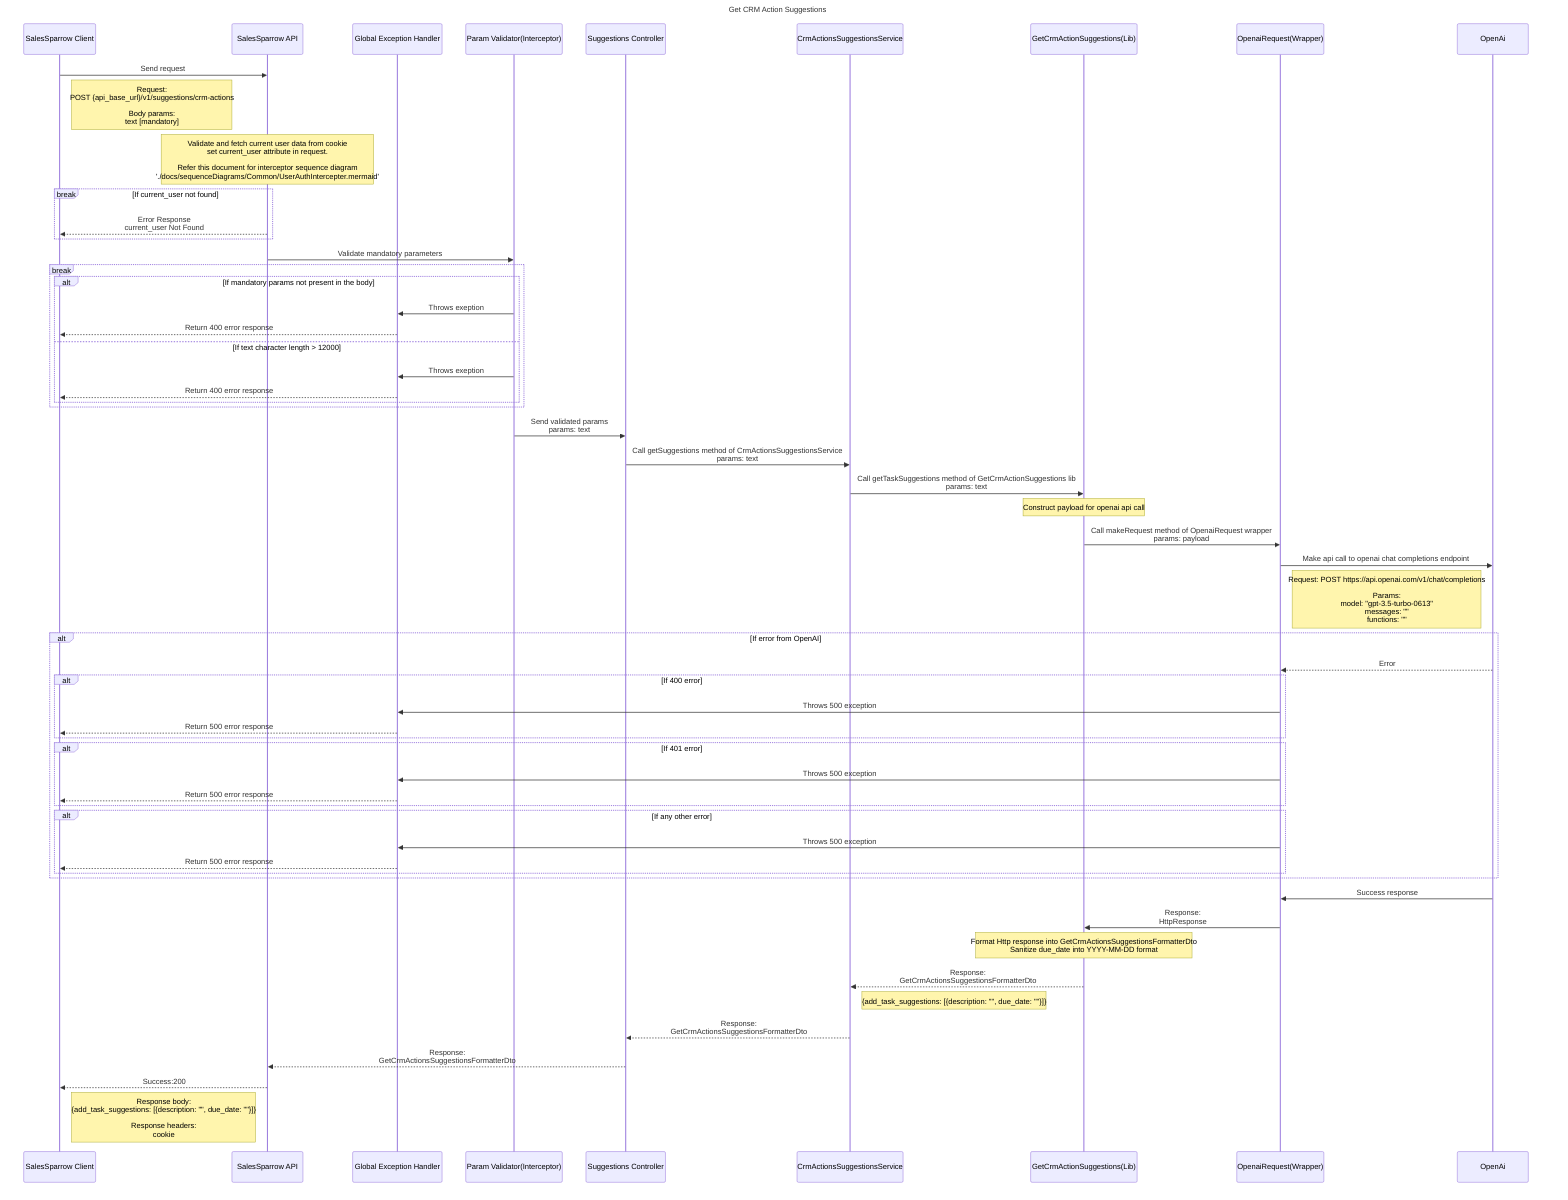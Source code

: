 sequenceDiagram
  title Get CRM Action Suggestions
    participant ui as SalesSparrow Client
    participant api as SalesSparrow API
    participant exceptionHandler as Global Exception Handler
    participant validator as Param Validator(Interceptor)
    participant controller as Suggestions Controller
    participant service as CrmActionsSuggestionsService
    participant lib as GetCrmActionSuggestions(Lib)
    participant wrapper as OpenaiRequest(Wrapper)
    participant openai as OpenAi

    ui->>api:  Send request 
    note right of ui: Request: <br>POST {api_base_url}/v1/suggestions/crm-actions<br><br>Body params: <br>text [mandatory]


    note over api: Validate and fetch current user data from cookie<br>set current_user attribute in request.<br><br>Refer this document for interceptor sequence diagram <br> './docs/sequenceDiagrams/Common/UserAuthIntercepter.mermaid'
    break If current_user not found
        api-->>ui: Error Response<br>current_user Not Found
    end

    api->>validator: Validate mandatory parameters

   break 
        alt If mandatory params not present in the body
            validator->>exceptionHandler: Throws exeption
            exceptionHandler-->>ui:Return 400 error response
        else If text character length > 12000
            validator->>exceptionHandler: Throws exeption
            exceptionHandler-->>ui:Return 400 error response
        end
    end

    validator->>controller: Send validated params<br>params: text
    
    controller->>service: Call getSuggestions method of CrmActionsSuggestionsService<br> params: text

    service->>lib: Call getTaskSuggestions method of GetCrmActionSuggestions lib<br>params: text
    note over lib: Construct payload for openai api call

    lib->>wrapper: Call makeRequest method of OpenaiRequest wrapper<br>params: payload

    wrapper->>openai: Make api call to openai chat completions endpoint
    note right of wrapper: Request: POST https://api.openai.com/v1/chat/completions <br><br>Params: <br> model: "gpt-3.5-turbo-0613" <br> messages: "" <br> functions: "" 
    
    alt If error from OpenAI
        openai-->>wrapper: Error
        alt If 400 error
            wrapper->>exceptionHandler: Throws 500 exception
            exceptionHandler-->>ui: Return 500 error response
        end

        alt If 401 error
            wrapper->>exceptionHandler: Throws 500 exception
            exceptionHandler-->>ui: Return 500 error response
        end

        alt If any other error
            wrapper->>exceptionHandler: Throws 500 exception
            exceptionHandler-->>ui: Return 500 error response
        end
    end

    openai->>wrapper: Success response
    wrapper->>lib: Response:<br>HttpResponse 

    note over lib: Format Http response into GetCrmActionsSuggestionsFormatterDto <br> Sanitize due_date into YYYY-MM-DD format
    lib-->>service: Response:<br>GetCrmActionsSuggestionsFormatterDto 
    note right of service: {add_task_suggestions: [{description: "", due_date: ""}]}

    service-->> controller: Response:<br>GetCrmActionsSuggestionsFormatterDto 
    controller-->>api: Response:<br>GetCrmActionsSuggestionsFormatterDto 

    api-->>ui: Success:200
    note right of ui: Response body: <br> {add_task_suggestions: [{description: "", due_date: ""}]}<br><br>Response headers:<br> cookie